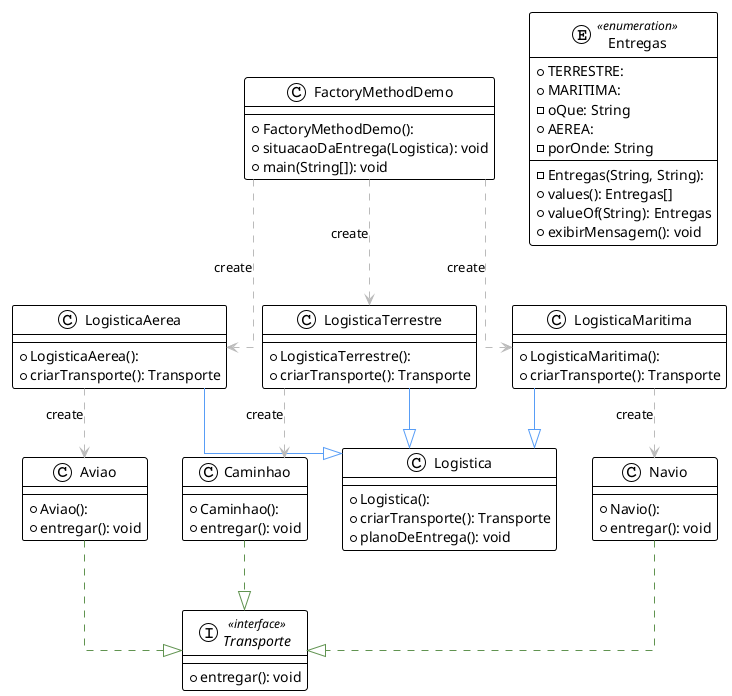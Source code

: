 @startuml

!theme plain
top to bottom direction
skinparam linetype ortho

class Aviao {
  + Aviao(): 
  + entregar(): void
}
class Caminhao {
  + Caminhao(): 
  + entregar(): void
}
enum Entregas << enumeration >> {
  - Entregas(String, String): 
  + TERRESTRE: 
  + MARITIMA: 
  - oQue: String
  + AEREA: 
  - porOnde: String
  + values(): Entregas[]
  + valueOf(String): Entregas
  + exibirMensagem(): void
}
class FactoryMethodDemo {
  + FactoryMethodDemo(): 
  + situacaoDaEntrega(Logistica): void
  + main(String[]): void
}
class Logistica {
  + Logistica(): 
  + criarTransporte(): Transporte
  + planoDeEntrega(): void
}
class LogisticaAerea {
  + LogisticaAerea(): 
  + criarTransporte(): Transporte
}
class LogisticaMaritima {
  + LogisticaMaritima(): 
  + criarTransporte(): Transporte
}
class LogisticaTerrestre {
  + LogisticaTerrestre(): 
  + criarTransporte(): Transporte
}
class Navio {
  + Navio(): 
  + entregar(): void
}
interface Transporte << interface >> {
  + entregar(): void
}

Aviao               -[#609350,dashed]-^  Transporte         
Caminhao            -[#609350,dashed]-^  Transporte         
FactoryMethodDemo   -[#bbbbbb,dashed]->  LogisticaAerea     : "«create»"
FactoryMethodDemo   -[#bbbbbb,dashed]->  LogisticaMaritima  : "«create»"
FactoryMethodDemo   -[#bbbbbb,dashed]->  LogisticaTerrestre : "«create»"
LogisticaAerea      -[#bbbbbb,dashed]->  Aviao              : "«create»"
LogisticaAerea      -[#589df6,plain]-^  Logistica          
LogisticaMaritima   -[#589df6,plain]-^  Logistica          
LogisticaMaritima   -[#bbbbbb,dashed]->  Navio              : "«create»"
LogisticaTerrestre  -[#bbbbbb,dashed]->  Caminhao           : "«create»"
LogisticaTerrestre  -[#589df6,plain]-^  Logistica          
Navio               -[#609350,dashed]-^  Transporte         
@enduml
